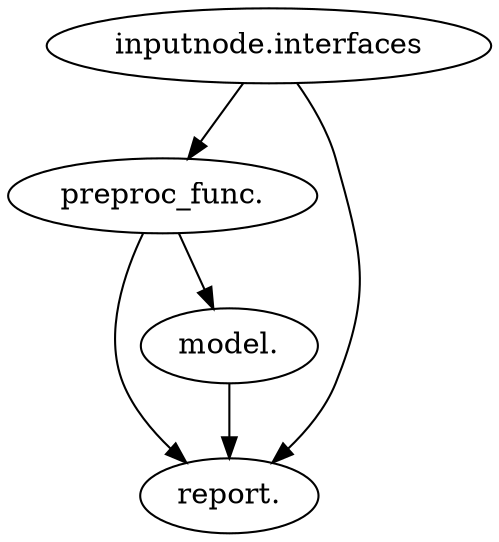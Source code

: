 strict digraph  {
	"preproc_func." -> "report.";
	"preproc_func." -> "model.";
	"inputnode.interfaces" -> "report.";
	"inputnode.interfaces" -> "preproc_func.";
	"model." -> "report.";
}
